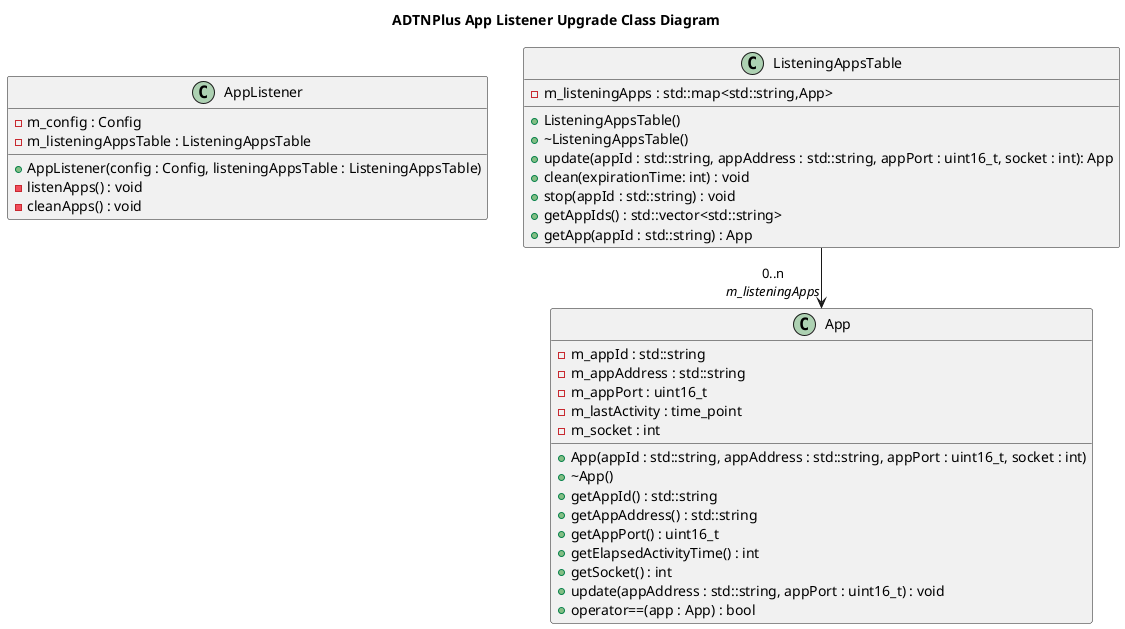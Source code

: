 @startuml

title ADTNPlus App Listener Upgrade Class Diagram

class AppListener {
	-m_config : Config
	-m_listeningAppsTable : ListeningAppsTable
	+AppListener(config : Config, listeningAppsTable : ListeningAppsTable)
	-listenApps() : void
	-cleanApps() : void
}

class ListeningAppsTable {
	- m_listeningApps : std::map<std::string,App>
	+ ListeningAppsTable()
	+ ~ListeningAppsTable()
	+ update(appId : std::string, appAddress : std::string, appPort : uint16_t, socket : int): App
	+ clean(expirationTime: int) : void
	+ stop(appId : std::string) : void
	+ getAppIds() : std::vector<std::string>
	+ getApp(appId : std::string) : App
}

class App {
	- m_appId : std::string
	- m_appAddress : std::string
	- m_appPort : uint16_t
	- m_lastActivity : time_point
	- m_socket : int
	+ App(appId : std::string, appAddress : std::string, appPort : uint16_t, socket : int)
	+~App()
	+getAppId() : std::string
	+getAppAddress() : std::string
	+getAppPort() : uint16_t
	+getElapsedActivityTime() : int
	+getSocket() : int
	+update(appAddress : std::string, appPort : uint16_t) : void
	+operator==(app : App) : bool
}

ListeningAppsTable --> "0..n\n<i>m_listeningApps</i>" App

@enduml